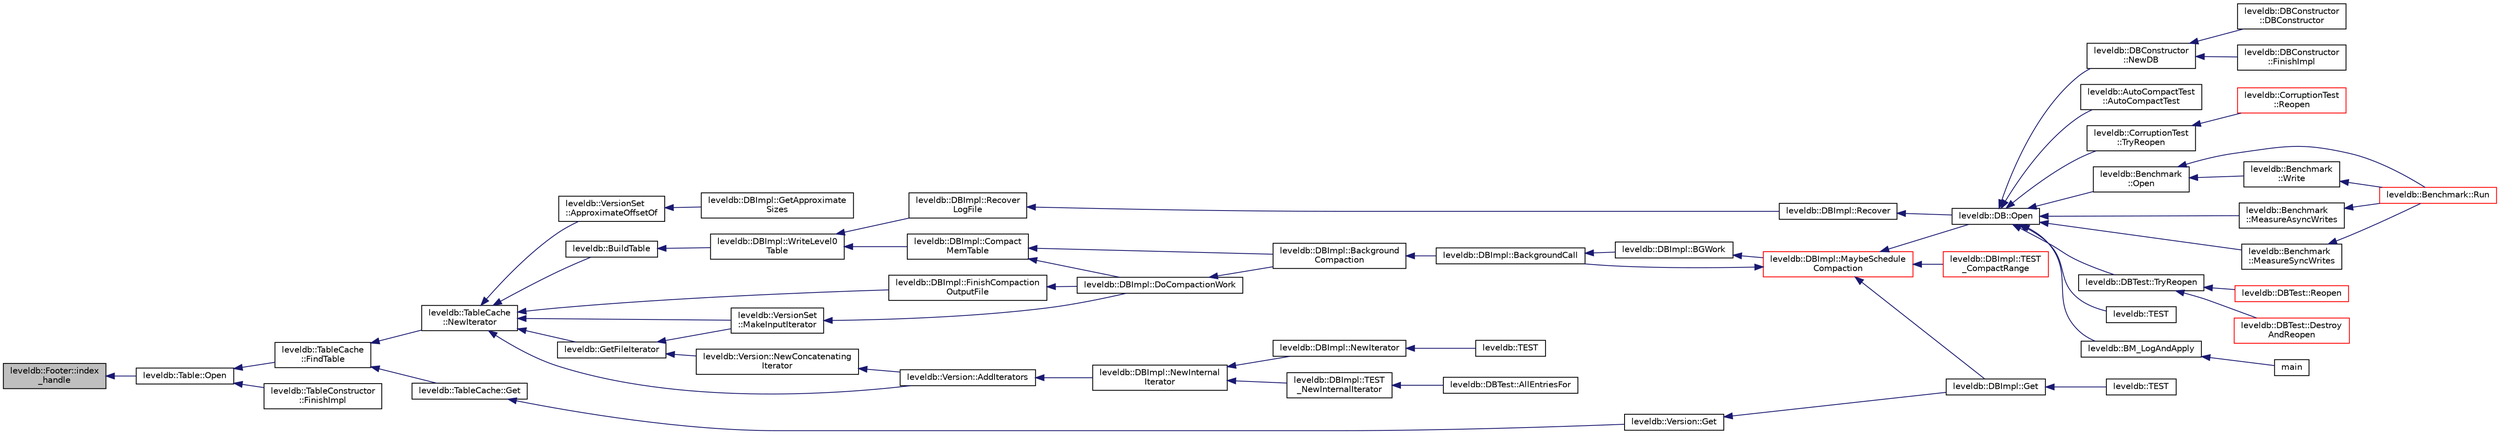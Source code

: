 digraph "leveldb::Footer::index_handle"
{
  edge [fontname="Helvetica",fontsize="10",labelfontname="Helvetica",labelfontsize="10"];
  node [fontname="Helvetica",fontsize="10",shape=record];
  rankdir="LR";
  Node1 [label="leveldb::Footer::index\l_handle",height=0.2,width=0.4,color="black", fillcolor="grey75", style="filled" fontcolor="black"];
  Node1 -> Node2 [dir="back",color="midnightblue",fontsize="10",style="solid",fontname="Helvetica"];
  Node2 [label="leveldb::Table::Open",height=0.2,width=0.4,color="black", fillcolor="white", style="filled",URL="$classleveldb_1_1_table.html#aa25d0e074ab4de46e583522a8c0e9582"];
  Node2 -> Node3 [dir="back",color="midnightblue",fontsize="10",style="solid",fontname="Helvetica"];
  Node3 [label="leveldb::TableCache\l::FindTable",height=0.2,width=0.4,color="black", fillcolor="white", style="filled",URL="$classleveldb_1_1_table_cache.html#a7bdef9bd0719fb33021e5a638b979309"];
  Node3 -> Node4 [dir="back",color="midnightblue",fontsize="10",style="solid",fontname="Helvetica"];
  Node4 [label="leveldb::TableCache\l::NewIterator",height=0.2,width=0.4,color="black", fillcolor="white", style="filled",URL="$classleveldb_1_1_table_cache.html#afe8c83b1cbbf3bfc06c66a69611aa250"];
  Node4 -> Node5 [dir="back",color="midnightblue",fontsize="10",style="solid",fontname="Helvetica"];
  Node5 [label="leveldb::BuildTable",height=0.2,width=0.4,color="black", fillcolor="white", style="filled",URL="$namespaceleveldb.html#a10e102da98819e1a1f9b254241482e65"];
  Node5 -> Node6 [dir="back",color="midnightblue",fontsize="10",style="solid",fontname="Helvetica"];
  Node6 [label="leveldb::DBImpl::WriteLevel0\lTable",height=0.2,width=0.4,color="black", fillcolor="white", style="filled",URL="$classleveldb_1_1_d_b_impl.html#a6b1b87947df08e63ea9389722f943943"];
  Node6 -> Node7 [dir="back",color="midnightblue",fontsize="10",style="solid",fontname="Helvetica"];
  Node7 [label="leveldb::DBImpl::Recover\lLogFile",height=0.2,width=0.4,color="black", fillcolor="white", style="filled",URL="$classleveldb_1_1_d_b_impl.html#ac9e2ce8c5013d78ba19e8417f94fdad8"];
  Node7 -> Node8 [dir="back",color="midnightblue",fontsize="10",style="solid",fontname="Helvetica"];
  Node8 [label="leveldb::DBImpl::Recover",height=0.2,width=0.4,color="black", fillcolor="white", style="filled",URL="$classleveldb_1_1_d_b_impl.html#aa9a573026c03e8485471f583316943b0"];
  Node8 -> Node9 [dir="back",color="midnightblue",fontsize="10",style="solid",fontname="Helvetica"];
  Node9 [label="leveldb::DB::Open",height=0.2,width=0.4,color="black", fillcolor="white", style="filled",URL="$classleveldb_1_1_d_b.html#ac1da2b48e911287d86f3a3bfa0f851fe"];
  Node9 -> Node10 [dir="back",color="midnightblue",fontsize="10",style="solid",fontname="Helvetica"];
  Node10 [label="leveldb::AutoCompactTest\l::AutoCompactTest",height=0.2,width=0.4,color="black", fillcolor="white", style="filled",URL="$classleveldb_1_1_auto_compact_test.html#a31fe0ded855f188fac1650c70849760c"];
  Node9 -> Node11 [dir="back",color="midnightblue",fontsize="10",style="solid",fontname="Helvetica"];
  Node11 [label="leveldb::CorruptionTest\l::TryReopen",height=0.2,width=0.4,color="black", fillcolor="white", style="filled",URL="$classleveldb_1_1_corruption_test.html#aaba7c05f06400ef45d1af5cb95f66a57"];
  Node11 -> Node12 [dir="back",color="midnightblue",fontsize="10",style="solid",fontname="Helvetica"];
  Node12 [label="leveldb::CorruptionTest\l::Reopen",height=0.2,width=0.4,color="red", fillcolor="white", style="filled",URL="$classleveldb_1_1_corruption_test.html#aa2051faee6b6542d35ebdcf99918a713"];
  Node9 -> Node13 [dir="back",color="midnightblue",fontsize="10",style="solid",fontname="Helvetica"];
  Node13 [label="leveldb::Benchmark\l::Open",height=0.2,width=0.4,color="black", fillcolor="white", style="filled",URL="$classleveldb_1_1_benchmark.html#a89a3b0da75e6cd2ffb879358e5dd82a6"];
  Node13 -> Node14 [dir="back",color="midnightblue",fontsize="10",style="solid",fontname="Helvetica"];
  Node14 [label="leveldb::Benchmark::Run",height=0.2,width=0.4,color="red", fillcolor="white", style="filled",URL="$classleveldb_1_1_benchmark.html#a2f262afa0c7d10fcf531fe9657fba490"];
  Node13 -> Node15 [dir="back",color="midnightblue",fontsize="10",style="solid",fontname="Helvetica"];
  Node15 [label="leveldb::Benchmark\l::Write",height=0.2,width=0.4,color="black", fillcolor="white", style="filled",URL="$classleveldb_1_1_benchmark.html#a86876b2882d9015610330e69acfdff0d"];
  Node15 -> Node14 [dir="back",color="midnightblue",fontsize="10",style="solid",fontname="Helvetica"];
  Node9 -> Node16 [dir="back",color="midnightblue",fontsize="10",style="solid",fontname="Helvetica"];
  Node16 [label="leveldb::Benchmark\l::MeasureAsyncWrites",height=0.2,width=0.4,color="black", fillcolor="white", style="filled",URL="$classleveldb_1_1_benchmark.html#a93f93835e288185005d25cf08037bed9"];
  Node16 -> Node14 [dir="back",color="midnightblue",fontsize="10",style="solid",fontname="Helvetica"];
  Node9 -> Node17 [dir="back",color="midnightblue",fontsize="10",style="solid",fontname="Helvetica"];
  Node17 [label="leveldb::Benchmark\l::MeasureSyncWrites",height=0.2,width=0.4,color="black", fillcolor="white", style="filled",URL="$classleveldb_1_1_benchmark.html#ac7b13fb940cff41f5acc5dc99d93d36c"];
  Node17 -> Node14 [dir="back",color="midnightblue",fontsize="10",style="solid",fontname="Helvetica"];
  Node9 -> Node18 [dir="back",color="midnightblue",fontsize="10",style="solid",fontname="Helvetica"];
  Node18 [label="leveldb::DBTest::TryReopen",height=0.2,width=0.4,color="black", fillcolor="white", style="filled",URL="$classleveldb_1_1_d_b_test.html#aee588b2d13db6be2a651a8fabeac5c79"];
  Node18 -> Node19 [dir="back",color="midnightblue",fontsize="10",style="solid",fontname="Helvetica"];
  Node19 [label="leveldb::DBTest::Reopen",height=0.2,width=0.4,color="red", fillcolor="white", style="filled",URL="$classleveldb_1_1_d_b_test.html#a38170a082cbc71fb446408ff5634c797"];
  Node18 -> Node20 [dir="back",color="midnightblue",fontsize="10",style="solid",fontname="Helvetica"];
  Node20 [label="leveldb::DBTest::Destroy\lAndReopen",height=0.2,width=0.4,color="red", fillcolor="white", style="filled",URL="$classleveldb_1_1_d_b_test.html#ab798a43e7feab6dddc8fa1eb7a5f61f6"];
  Node9 -> Node21 [dir="back",color="midnightblue",fontsize="10",style="solid",fontname="Helvetica"];
  Node21 [label="leveldb::TEST",height=0.2,width=0.4,color="black", fillcolor="white", style="filled",URL="$namespaceleveldb.html#a88d6fdcb16ed4edc65da40f383e6f23b"];
  Node9 -> Node22 [dir="back",color="midnightblue",fontsize="10",style="solid",fontname="Helvetica"];
  Node22 [label="leveldb::BM_LogAndApply",height=0.2,width=0.4,color="black", fillcolor="white", style="filled",URL="$namespaceleveldb.html#af9cf6ec167c9b6f25fd050ab6fb67a90"];
  Node22 -> Node23 [dir="back",color="midnightblue",fontsize="10",style="solid",fontname="Helvetica"];
  Node23 [label="main",height=0.2,width=0.4,color="black", fillcolor="white", style="filled",URL="$db__test_8cc.html#a3c04138a5bfe5d72780bb7e82a18e627"];
  Node9 -> Node24 [dir="back",color="midnightblue",fontsize="10",style="solid",fontname="Helvetica"];
  Node24 [label="leveldb::DBConstructor\l::NewDB",height=0.2,width=0.4,color="black", fillcolor="white", style="filled",URL="$classleveldb_1_1_d_b_constructor.html#ac48bfe871db8558b57427843465e6c65"];
  Node24 -> Node25 [dir="back",color="midnightblue",fontsize="10",style="solid",fontname="Helvetica"];
  Node25 [label="leveldb::DBConstructor\l::DBConstructor",height=0.2,width=0.4,color="black", fillcolor="white", style="filled",URL="$classleveldb_1_1_d_b_constructor.html#ae27ecdd7732629b08c25a63f82dfd4a9"];
  Node24 -> Node26 [dir="back",color="midnightblue",fontsize="10",style="solid",fontname="Helvetica"];
  Node26 [label="leveldb::DBConstructor\l::FinishImpl",height=0.2,width=0.4,color="black", fillcolor="white", style="filled",URL="$classleveldb_1_1_d_b_constructor.html#a554d8e348d9135ff72a43a03c647c261"];
  Node6 -> Node27 [dir="back",color="midnightblue",fontsize="10",style="solid",fontname="Helvetica"];
  Node27 [label="leveldb::DBImpl::Compact\lMemTable",height=0.2,width=0.4,color="black", fillcolor="white", style="filled",URL="$classleveldb_1_1_d_b_impl.html#affe08e583b60dc854760d60f63db9364"];
  Node27 -> Node28 [dir="back",color="midnightblue",fontsize="10",style="solid",fontname="Helvetica"];
  Node28 [label="leveldb::DBImpl::Background\lCompaction",height=0.2,width=0.4,color="black", fillcolor="white", style="filled",URL="$classleveldb_1_1_d_b_impl.html#af8d8c2abc99da12f82a594b6a7d43e35"];
  Node28 -> Node29 [dir="back",color="midnightblue",fontsize="10",style="solid",fontname="Helvetica"];
  Node29 [label="leveldb::DBImpl::BackgroundCall",height=0.2,width=0.4,color="black", fillcolor="white", style="filled",URL="$classleveldb_1_1_d_b_impl.html#a0b9829a3bc7b5a119819c6b04b557ab0"];
  Node29 -> Node30 [dir="back",color="midnightblue",fontsize="10",style="solid",fontname="Helvetica"];
  Node30 [label="leveldb::DBImpl::BGWork",height=0.2,width=0.4,color="black", fillcolor="white", style="filled",URL="$classleveldb_1_1_d_b_impl.html#ac5e1a8fcf9852a3b3f9712f135f13fa7"];
  Node30 -> Node31 [dir="back",color="midnightblue",fontsize="10",style="solid",fontname="Helvetica"];
  Node31 [label="leveldb::DBImpl::MaybeSchedule\lCompaction",height=0.2,width=0.4,color="red", fillcolor="white", style="filled",URL="$classleveldb_1_1_d_b_impl.html#a91134e3ca9d5c6220dd45f19d461a831"];
  Node31 -> Node32 [dir="back",color="midnightblue",fontsize="10",style="solid",fontname="Helvetica"];
  Node32 [label="leveldb::DBImpl::TEST\l_CompactRange",height=0.2,width=0.4,color="red", fillcolor="white", style="filled",URL="$classleveldb_1_1_d_b_impl.html#a63fcb49466b689a534ba77d32cf84f99"];
  Node31 -> Node29 [dir="back",color="midnightblue",fontsize="10",style="solid",fontname="Helvetica"];
  Node31 -> Node33 [dir="back",color="midnightblue",fontsize="10",style="solid",fontname="Helvetica"];
  Node33 [label="leveldb::DBImpl::Get",height=0.2,width=0.4,color="black", fillcolor="white", style="filled",URL="$classleveldb_1_1_d_b_impl.html#a089964ddcd1f5dc85e73499ae57be508"];
  Node33 -> Node34 [dir="back",color="midnightblue",fontsize="10",style="solid",fontname="Helvetica"];
  Node34 [label="leveldb::TEST",height=0.2,width=0.4,color="black", fillcolor="white", style="filled",URL="$namespaceleveldb.html#acc1b0ed2e8e9e4e6b930a1727d9fe0f8"];
  Node31 -> Node9 [dir="back",color="midnightblue",fontsize="10",style="solid",fontname="Helvetica"];
  Node27 -> Node35 [dir="back",color="midnightblue",fontsize="10",style="solid",fontname="Helvetica"];
  Node35 [label="leveldb::DBImpl::DoCompactionWork",height=0.2,width=0.4,color="black", fillcolor="white", style="filled",URL="$classleveldb_1_1_d_b_impl.html#a75d505d0959b9efda825cf07b078d0c6"];
  Node35 -> Node28 [dir="back",color="midnightblue",fontsize="10",style="solid",fontname="Helvetica"];
  Node4 -> Node36 [dir="back",color="midnightblue",fontsize="10",style="solid",fontname="Helvetica"];
  Node36 [label="leveldb::DBImpl::FinishCompaction\lOutputFile",height=0.2,width=0.4,color="black", fillcolor="white", style="filled",URL="$classleveldb_1_1_d_b_impl.html#af4f178de1d55d5cf05b9a5cd17d07160"];
  Node36 -> Node35 [dir="back",color="midnightblue",fontsize="10",style="solid",fontname="Helvetica"];
  Node4 -> Node37 [dir="back",color="midnightblue",fontsize="10",style="solid",fontname="Helvetica"];
  Node37 [label="leveldb::GetFileIterator",height=0.2,width=0.4,color="black", fillcolor="white", style="filled",URL="$namespaceleveldb.html#a90825bb2cdcea64469b179f6d9c5de00"];
  Node37 -> Node38 [dir="back",color="midnightblue",fontsize="10",style="solid",fontname="Helvetica"];
  Node38 [label="leveldb::Version::NewConcatenating\lIterator",height=0.2,width=0.4,color="black", fillcolor="white", style="filled",URL="$classleveldb_1_1_version.html#a3dbfd700f06c4e31d28a6c494d6345c9"];
  Node38 -> Node39 [dir="back",color="midnightblue",fontsize="10",style="solid",fontname="Helvetica"];
  Node39 [label="leveldb::Version::AddIterators",height=0.2,width=0.4,color="black", fillcolor="white", style="filled",URL="$classleveldb_1_1_version.html#a035a0fa5bfe7ab84a711b1138b0b9a3d"];
  Node39 -> Node40 [dir="back",color="midnightblue",fontsize="10",style="solid",fontname="Helvetica"];
  Node40 [label="leveldb::DBImpl::NewInternal\lIterator",height=0.2,width=0.4,color="black", fillcolor="white", style="filled",URL="$classleveldb_1_1_d_b_impl.html#a49b0e6bbb2eaaa17b0869dc4d4fce49d"];
  Node40 -> Node41 [dir="back",color="midnightblue",fontsize="10",style="solid",fontname="Helvetica"];
  Node41 [label="leveldb::DBImpl::TEST\l_NewInternalIterator",height=0.2,width=0.4,color="black", fillcolor="white", style="filled",URL="$classleveldb_1_1_d_b_impl.html#adba5bf4252bd94f7db50e62921b7ba53"];
  Node41 -> Node42 [dir="back",color="midnightblue",fontsize="10",style="solid",fontname="Helvetica"];
  Node42 [label="leveldb::DBTest::AllEntriesFor",height=0.2,width=0.4,color="black", fillcolor="white", style="filled",URL="$classleveldb_1_1_d_b_test.html#adaf171601eaaf2cd24edaa394752f733"];
  Node40 -> Node43 [dir="back",color="midnightblue",fontsize="10",style="solid",fontname="Helvetica"];
  Node43 [label="leveldb::DBImpl::NewIterator",height=0.2,width=0.4,color="black", fillcolor="white", style="filled",URL="$classleveldb_1_1_d_b_impl.html#ae955dc8f2a1c38588723a0882653cb58"];
  Node43 -> Node44 [dir="back",color="midnightblue",fontsize="10",style="solid",fontname="Helvetica"];
  Node44 [label="leveldb::TEST",height=0.2,width=0.4,color="black", fillcolor="white", style="filled",URL="$namespaceleveldb.html#a5ad106e9bbfcb5520b7dc344525f7cd2"];
  Node37 -> Node45 [dir="back",color="midnightblue",fontsize="10",style="solid",fontname="Helvetica"];
  Node45 [label="leveldb::VersionSet\l::MakeInputIterator",height=0.2,width=0.4,color="black", fillcolor="white", style="filled",URL="$classleveldb_1_1_version_set.html#a181194e96a88e69a60c1fda9cf3c4651"];
  Node45 -> Node35 [dir="back",color="midnightblue",fontsize="10",style="solid",fontname="Helvetica"];
  Node4 -> Node39 [dir="back",color="midnightblue",fontsize="10",style="solid",fontname="Helvetica"];
  Node4 -> Node46 [dir="back",color="midnightblue",fontsize="10",style="solid",fontname="Helvetica"];
  Node46 [label="leveldb::VersionSet\l::ApproximateOffsetOf",height=0.2,width=0.4,color="black", fillcolor="white", style="filled",URL="$classleveldb_1_1_version_set.html#ada7f3ed63b1c48adb6e5b38348b300e1"];
  Node46 -> Node47 [dir="back",color="midnightblue",fontsize="10",style="solid",fontname="Helvetica"];
  Node47 [label="leveldb::DBImpl::GetApproximate\lSizes",height=0.2,width=0.4,color="black", fillcolor="white", style="filled",URL="$classleveldb_1_1_d_b_impl.html#af08e218d92064699942c195ce0f06010"];
  Node4 -> Node45 [dir="back",color="midnightblue",fontsize="10",style="solid",fontname="Helvetica"];
  Node3 -> Node48 [dir="back",color="midnightblue",fontsize="10",style="solid",fontname="Helvetica"];
  Node48 [label="leveldb::TableCache::Get",height=0.2,width=0.4,color="black", fillcolor="white", style="filled",URL="$classleveldb_1_1_table_cache.html#af43ba38b52742e9f5589321747535444"];
  Node48 -> Node49 [dir="back",color="midnightblue",fontsize="10",style="solid",fontname="Helvetica"];
  Node49 [label="leveldb::Version::Get",height=0.2,width=0.4,color="black", fillcolor="white", style="filled",URL="$classleveldb_1_1_version.html#a42c439d4a2a767fe281c7a75d4255038"];
  Node49 -> Node33 [dir="back",color="midnightblue",fontsize="10",style="solid",fontname="Helvetica"];
  Node2 -> Node50 [dir="back",color="midnightblue",fontsize="10",style="solid",fontname="Helvetica"];
  Node50 [label="leveldb::TableConstructor\l::FinishImpl",height=0.2,width=0.4,color="black", fillcolor="white", style="filled",URL="$classleveldb_1_1_table_constructor.html#aa8ce3799a55859c2dee50d3e08f56ef2"];
}
